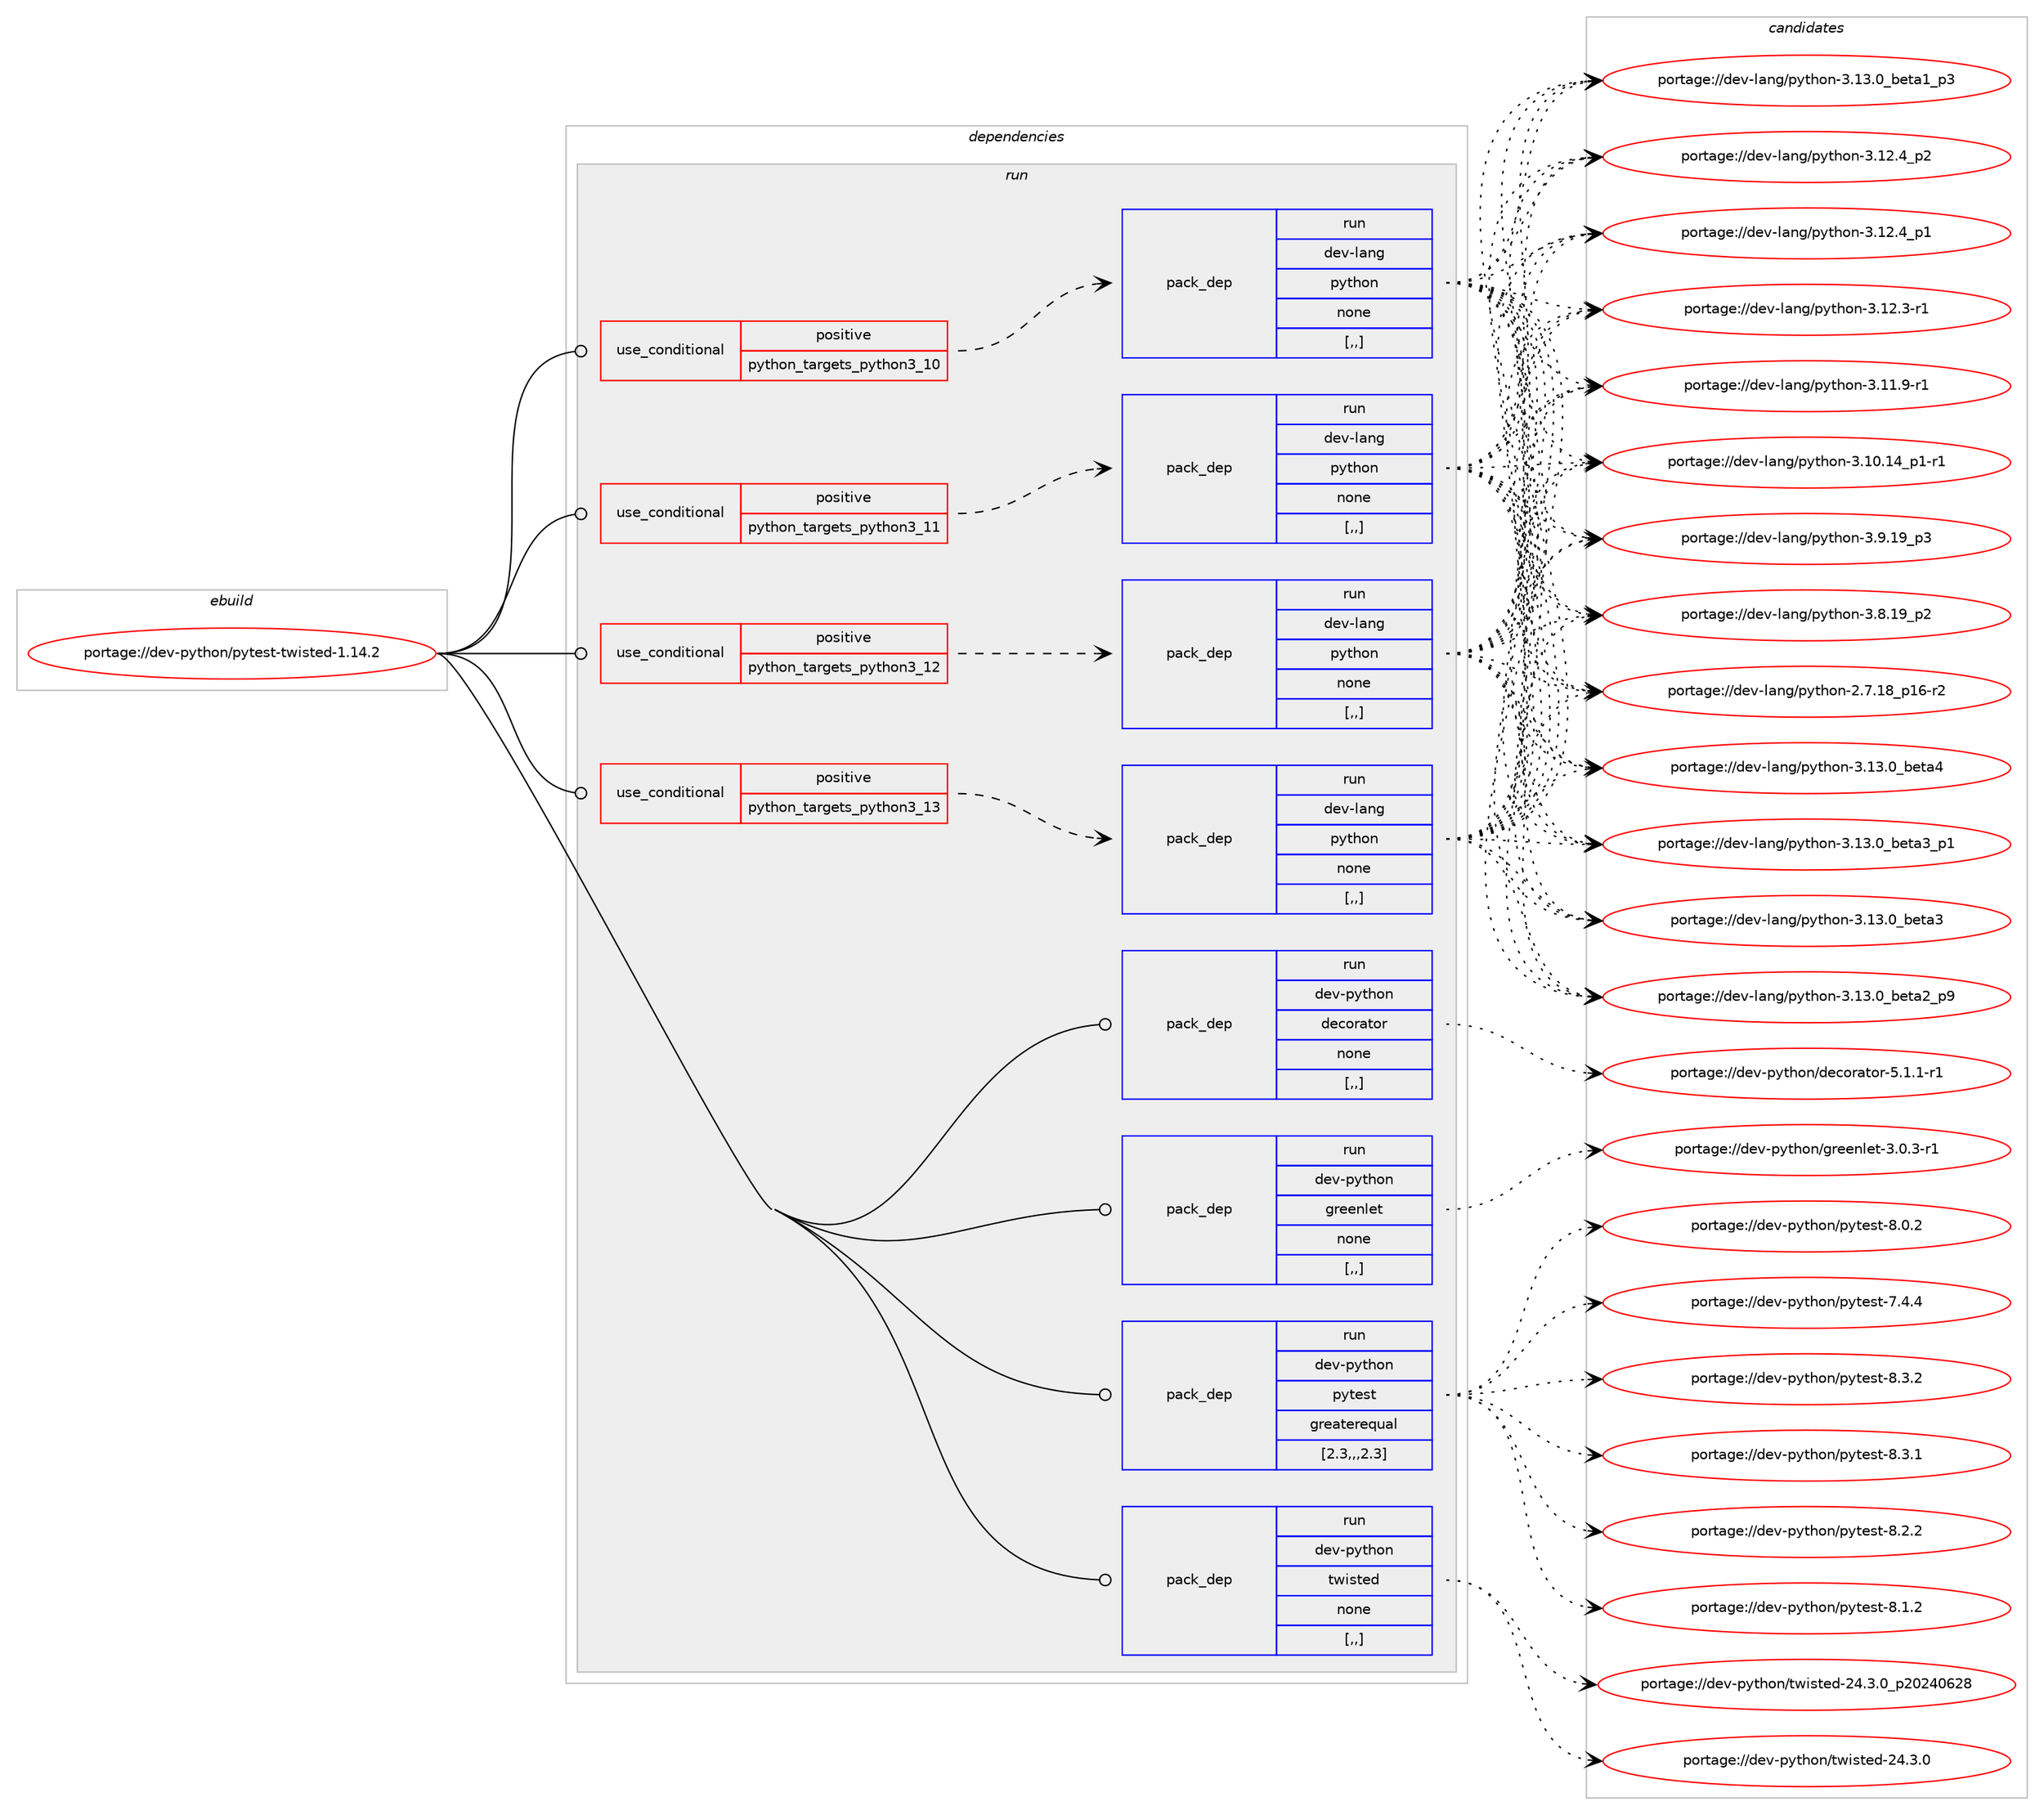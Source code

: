 digraph prolog {

# *************
# Graph options
# *************

newrank=true;
concentrate=true;
compound=true;
graph [rankdir=LR,fontname=Helvetica,fontsize=10,ranksep=1.5];#, ranksep=2.5, nodesep=0.2];
edge  [arrowhead=vee];
node  [fontname=Helvetica,fontsize=10];

# **********
# The ebuild
# **********

subgraph cluster_leftcol {
color=gray;
label=<<i>ebuild</i>>;
id [label="portage://dev-python/pytest-twisted-1.14.2", color=red, width=4, href="../dev-python/pytest-twisted-1.14.2.svg"];
}

# ****************
# The dependencies
# ****************

subgraph cluster_midcol {
color=gray;
label=<<i>dependencies</i>>;
subgraph cluster_compile {
fillcolor="#eeeeee";
style=filled;
label=<<i>compile</i>>;
}
subgraph cluster_compileandrun {
fillcolor="#eeeeee";
style=filled;
label=<<i>compile and run</i>>;
}
subgraph cluster_run {
fillcolor="#eeeeee";
style=filled;
label=<<i>run</i>>;
subgraph cond38209 {
dependency159965 [label=<<TABLE BORDER="0" CELLBORDER="1" CELLSPACING="0" CELLPADDING="4"><TR><TD ROWSPAN="3" CELLPADDING="10">use_conditional</TD></TR><TR><TD>positive</TD></TR><TR><TD>python_targets_python3_10</TD></TR></TABLE>>, shape=none, color=red];
subgraph pack120486 {
dependency159966 [label=<<TABLE BORDER="0" CELLBORDER="1" CELLSPACING="0" CELLPADDING="4" WIDTH="220"><TR><TD ROWSPAN="6" CELLPADDING="30">pack_dep</TD></TR><TR><TD WIDTH="110">run</TD></TR><TR><TD>dev-lang</TD></TR><TR><TD>python</TD></TR><TR><TD>none</TD></TR><TR><TD>[,,]</TD></TR></TABLE>>, shape=none, color=blue];
}
dependency159965:e -> dependency159966:w [weight=20,style="dashed",arrowhead="vee"];
}
id:e -> dependency159965:w [weight=20,style="solid",arrowhead="odot"];
subgraph cond38210 {
dependency159967 [label=<<TABLE BORDER="0" CELLBORDER="1" CELLSPACING="0" CELLPADDING="4"><TR><TD ROWSPAN="3" CELLPADDING="10">use_conditional</TD></TR><TR><TD>positive</TD></TR><TR><TD>python_targets_python3_11</TD></TR></TABLE>>, shape=none, color=red];
subgraph pack120487 {
dependency159968 [label=<<TABLE BORDER="0" CELLBORDER="1" CELLSPACING="0" CELLPADDING="4" WIDTH="220"><TR><TD ROWSPAN="6" CELLPADDING="30">pack_dep</TD></TR><TR><TD WIDTH="110">run</TD></TR><TR><TD>dev-lang</TD></TR><TR><TD>python</TD></TR><TR><TD>none</TD></TR><TR><TD>[,,]</TD></TR></TABLE>>, shape=none, color=blue];
}
dependency159967:e -> dependency159968:w [weight=20,style="dashed",arrowhead="vee"];
}
id:e -> dependency159967:w [weight=20,style="solid",arrowhead="odot"];
subgraph cond38211 {
dependency159969 [label=<<TABLE BORDER="0" CELLBORDER="1" CELLSPACING="0" CELLPADDING="4"><TR><TD ROWSPAN="3" CELLPADDING="10">use_conditional</TD></TR><TR><TD>positive</TD></TR><TR><TD>python_targets_python3_12</TD></TR></TABLE>>, shape=none, color=red];
subgraph pack120488 {
dependency159970 [label=<<TABLE BORDER="0" CELLBORDER="1" CELLSPACING="0" CELLPADDING="4" WIDTH="220"><TR><TD ROWSPAN="6" CELLPADDING="30">pack_dep</TD></TR><TR><TD WIDTH="110">run</TD></TR><TR><TD>dev-lang</TD></TR><TR><TD>python</TD></TR><TR><TD>none</TD></TR><TR><TD>[,,]</TD></TR></TABLE>>, shape=none, color=blue];
}
dependency159969:e -> dependency159970:w [weight=20,style="dashed",arrowhead="vee"];
}
id:e -> dependency159969:w [weight=20,style="solid",arrowhead="odot"];
subgraph cond38212 {
dependency159971 [label=<<TABLE BORDER="0" CELLBORDER="1" CELLSPACING="0" CELLPADDING="4"><TR><TD ROWSPAN="3" CELLPADDING="10">use_conditional</TD></TR><TR><TD>positive</TD></TR><TR><TD>python_targets_python3_13</TD></TR></TABLE>>, shape=none, color=red];
subgraph pack120489 {
dependency159972 [label=<<TABLE BORDER="0" CELLBORDER="1" CELLSPACING="0" CELLPADDING="4" WIDTH="220"><TR><TD ROWSPAN="6" CELLPADDING="30">pack_dep</TD></TR><TR><TD WIDTH="110">run</TD></TR><TR><TD>dev-lang</TD></TR><TR><TD>python</TD></TR><TR><TD>none</TD></TR><TR><TD>[,,]</TD></TR></TABLE>>, shape=none, color=blue];
}
dependency159971:e -> dependency159972:w [weight=20,style="dashed",arrowhead="vee"];
}
id:e -> dependency159971:w [weight=20,style="solid",arrowhead="odot"];
subgraph pack120490 {
dependency159973 [label=<<TABLE BORDER="0" CELLBORDER="1" CELLSPACING="0" CELLPADDING="4" WIDTH="220"><TR><TD ROWSPAN="6" CELLPADDING="30">pack_dep</TD></TR><TR><TD WIDTH="110">run</TD></TR><TR><TD>dev-python</TD></TR><TR><TD>decorator</TD></TR><TR><TD>none</TD></TR><TR><TD>[,,]</TD></TR></TABLE>>, shape=none, color=blue];
}
id:e -> dependency159973:w [weight=20,style="solid",arrowhead="odot"];
subgraph pack120491 {
dependency159974 [label=<<TABLE BORDER="0" CELLBORDER="1" CELLSPACING="0" CELLPADDING="4" WIDTH="220"><TR><TD ROWSPAN="6" CELLPADDING="30">pack_dep</TD></TR><TR><TD WIDTH="110">run</TD></TR><TR><TD>dev-python</TD></TR><TR><TD>greenlet</TD></TR><TR><TD>none</TD></TR><TR><TD>[,,]</TD></TR></TABLE>>, shape=none, color=blue];
}
id:e -> dependency159974:w [weight=20,style="solid",arrowhead="odot"];
subgraph pack120492 {
dependency159975 [label=<<TABLE BORDER="0" CELLBORDER="1" CELLSPACING="0" CELLPADDING="4" WIDTH="220"><TR><TD ROWSPAN="6" CELLPADDING="30">pack_dep</TD></TR><TR><TD WIDTH="110">run</TD></TR><TR><TD>dev-python</TD></TR><TR><TD>pytest</TD></TR><TR><TD>greaterequal</TD></TR><TR><TD>[2.3,,,2.3]</TD></TR></TABLE>>, shape=none, color=blue];
}
id:e -> dependency159975:w [weight=20,style="solid",arrowhead="odot"];
subgraph pack120493 {
dependency159976 [label=<<TABLE BORDER="0" CELLBORDER="1" CELLSPACING="0" CELLPADDING="4" WIDTH="220"><TR><TD ROWSPAN="6" CELLPADDING="30">pack_dep</TD></TR><TR><TD WIDTH="110">run</TD></TR><TR><TD>dev-python</TD></TR><TR><TD>twisted</TD></TR><TR><TD>none</TD></TR><TR><TD>[,,]</TD></TR></TABLE>>, shape=none, color=blue];
}
id:e -> dependency159976:w [weight=20,style="solid",arrowhead="odot"];
}
}

# **************
# The candidates
# **************

subgraph cluster_choices {
rank=same;
color=gray;
label=<<i>candidates</i>>;

subgraph choice120486 {
color=black;
nodesep=1;
choice1001011184510897110103471121211161041111104551464951464895981011169752 [label="portage://dev-lang/python-3.13.0_beta4", color=red, width=4,href="../dev-lang/python-3.13.0_beta4.svg"];
choice10010111845108971101034711212111610411111045514649514648959810111697519511249 [label="portage://dev-lang/python-3.13.0_beta3_p1", color=red, width=4,href="../dev-lang/python-3.13.0_beta3_p1.svg"];
choice1001011184510897110103471121211161041111104551464951464895981011169751 [label="portage://dev-lang/python-3.13.0_beta3", color=red, width=4,href="../dev-lang/python-3.13.0_beta3.svg"];
choice10010111845108971101034711212111610411111045514649514648959810111697509511257 [label="portage://dev-lang/python-3.13.0_beta2_p9", color=red, width=4,href="../dev-lang/python-3.13.0_beta2_p9.svg"];
choice10010111845108971101034711212111610411111045514649514648959810111697499511251 [label="portage://dev-lang/python-3.13.0_beta1_p3", color=red, width=4,href="../dev-lang/python-3.13.0_beta1_p3.svg"];
choice100101118451089711010347112121116104111110455146495046529511250 [label="portage://dev-lang/python-3.12.4_p2", color=red, width=4,href="../dev-lang/python-3.12.4_p2.svg"];
choice100101118451089711010347112121116104111110455146495046529511249 [label="portage://dev-lang/python-3.12.4_p1", color=red, width=4,href="../dev-lang/python-3.12.4_p1.svg"];
choice100101118451089711010347112121116104111110455146495046514511449 [label="portage://dev-lang/python-3.12.3-r1", color=red, width=4,href="../dev-lang/python-3.12.3-r1.svg"];
choice100101118451089711010347112121116104111110455146494946574511449 [label="portage://dev-lang/python-3.11.9-r1", color=red, width=4,href="../dev-lang/python-3.11.9-r1.svg"];
choice100101118451089711010347112121116104111110455146494846495295112494511449 [label="portage://dev-lang/python-3.10.14_p1-r1", color=red, width=4,href="../dev-lang/python-3.10.14_p1-r1.svg"];
choice100101118451089711010347112121116104111110455146574649579511251 [label="portage://dev-lang/python-3.9.19_p3", color=red, width=4,href="../dev-lang/python-3.9.19_p3.svg"];
choice100101118451089711010347112121116104111110455146564649579511250 [label="portage://dev-lang/python-3.8.19_p2", color=red, width=4,href="../dev-lang/python-3.8.19_p2.svg"];
choice100101118451089711010347112121116104111110455046554649569511249544511450 [label="portage://dev-lang/python-2.7.18_p16-r2", color=red, width=4,href="../dev-lang/python-2.7.18_p16-r2.svg"];
dependency159966:e -> choice1001011184510897110103471121211161041111104551464951464895981011169752:w [style=dotted,weight="100"];
dependency159966:e -> choice10010111845108971101034711212111610411111045514649514648959810111697519511249:w [style=dotted,weight="100"];
dependency159966:e -> choice1001011184510897110103471121211161041111104551464951464895981011169751:w [style=dotted,weight="100"];
dependency159966:e -> choice10010111845108971101034711212111610411111045514649514648959810111697509511257:w [style=dotted,weight="100"];
dependency159966:e -> choice10010111845108971101034711212111610411111045514649514648959810111697499511251:w [style=dotted,weight="100"];
dependency159966:e -> choice100101118451089711010347112121116104111110455146495046529511250:w [style=dotted,weight="100"];
dependency159966:e -> choice100101118451089711010347112121116104111110455146495046529511249:w [style=dotted,weight="100"];
dependency159966:e -> choice100101118451089711010347112121116104111110455146495046514511449:w [style=dotted,weight="100"];
dependency159966:e -> choice100101118451089711010347112121116104111110455146494946574511449:w [style=dotted,weight="100"];
dependency159966:e -> choice100101118451089711010347112121116104111110455146494846495295112494511449:w [style=dotted,weight="100"];
dependency159966:e -> choice100101118451089711010347112121116104111110455146574649579511251:w [style=dotted,weight="100"];
dependency159966:e -> choice100101118451089711010347112121116104111110455146564649579511250:w [style=dotted,weight="100"];
dependency159966:e -> choice100101118451089711010347112121116104111110455046554649569511249544511450:w [style=dotted,weight="100"];
}
subgraph choice120487 {
color=black;
nodesep=1;
choice1001011184510897110103471121211161041111104551464951464895981011169752 [label="portage://dev-lang/python-3.13.0_beta4", color=red, width=4,href="../dev-lang/python-3.13.0_beta4.svg"];
choice10010111845108971101034711212111610411111045514649514648959810111697519511249 [label="portage://dev-lang/python-3.13.0_beta3_p1", color=red, width=4,href="../dev-lang/python-3.13.0_beta3_p1.svg"];
choice1001011184510897110103471121211161041111104551464951464895981011169751 [label="portage://dev-lang/python-3.13.0_beta3", color=red, width=4,href="../dev-lang/python-3.13.0_beta3.svg"];
choice10010111845108971101034711212111610411111045514649514648959810111697509511257 [label="portage://dev-lang/python-3.13.0_beta2_p9", color=red, width=4,href="../dev-lang/python-3.13.0_beta2_p9.svg"];
choice10010111845108971101034711212111610411111045514649514648959810111697499511251 [label="portage://dev-lang/python-3.13.0_beta1_p3", color=red, width=4,href="../dev-lang/python-3.13.0_beta1_p3.svg"];
choice100101118451089711010347112121116104111110455146495046529511250 [label="portage://dev-lang/python-3.12.4_p2", color=red, width=4,href="../dev-lang/python-3.12.4_p2.svg"];
choice100101118451089711010347112121116104111110455146495046529511249 [label="portage://dev-lang/python-3.12.4_p1", color=red, width=4,href="../dev-lang/python-3.12.4_p1.svg"];
choice100101118451089711010347112121116104111110455146495046514511449 [label="portage://dev-lang/python-3.12.3-r1", color=red, width=4,href="../dev-lang/python-3.12.3-r1.svg"];
choice100101118451089711010347112121116104111110455146494946574511449 [label="portage://dev-lang/python-3.11.9-r1", color=red, width=4,href="../dev-lang/python-3.11.9-r1.svg"];
choice100101118451089711010347112121116104111110455146494846495295112494511449 [label="portage://dev-lang/python-3.10.14_p1-r1", color=red, width=4,href="../dev-lang/python-3.10.14_p1-r1.svg"];
choice100101118451089711010347112121116104111110455146574649579511251 [label="portage://dev-lang/python-3.9.19_p3", color=red, width=4,href="../dev-lang/python-3.9.19_p3.svg"];
choice100101118451089711010347112121116104111110455146564649579511250 [label="portage://dev-lang/python-3.8.19_p2", color=red, width=4,href="../dev-lang/python-3.8.19_p2.svg"];
choice100101118451089711010347112121116104111110455046554649569511249544511450 [label="portage://dev-lang/python-2.7.18_p16-r2", color=red, width=4,href="../dev-lang/python-2.7.18_p16-r2.svg"];
dependency159968:e -> choice1001011184510897110103471121211161041111104551464951464895981011169752:w [style=dotted,weight="100"];
dependency159968:e -> choice10010111845108971101034711212111610411111045514649514648959810111697519511249:w [style=dotted,weight="100"];
dependency159968:e -> choice1001011184510897110103471121211161041111104551464951464895981011169751:w [style=dotted,weight="100"];
dependency159968:e -> choice10010111845108971101034711212111610411111045514649514648959810111697509511257:w [style=dotted,weight="100"];
dependency159968:e -> choice10010111845108971101034711212111610411111045514649514648959810111697499511251:w [style=dotted,weight="100"];
dependency159968:e -> choice100101118451089711010347112121116104111110455146495046529511250:w [style=dotted,weight="100"];
dependency159968:e -> choice100101118451089711010347112121116104111110455146495046529511249:w [style=dotted,weight="100"];
dependency159968:e -> choice100101118451089711010347112121116104111110455146495046514511449:w [style=dotted,weight="100"];
dependency159968:e -> choice100101118451089711010347112121116104111110455146494946574511449:w [style=dotted,weight="100"];
dependency159968:e -> choice100101118451089711010347112121116104111110455146494846495295112494511449:w [style=dotted,weight="100"];
dependency159968:e -> choice100101118451089711010347112121116104111110455146574649579511251:w [style=dotted,weight="100"];
dependency159968:e -> choice100101118451089711010347112121116104111110455146564649579511250:w [style=dotted,weight="100"];
dependency159968:e -> choice100101118451089711010347112121116104111110455046554649569511249544511450:w [style=dotted,weight="100"];
}
subgraph choice120488 {
color=black;
nodesep=1;
choice1001011184510897110103471121211161041111104551464951464895981011169752 [label="portage://dev-lang/python-3.13.0_beta4", color=red, width=4,href="../dev-lang/python-3.13.0_beta4.svg"];
choice10010111845108971101034711212111610411111045514649514648959810111697519511249 [label="portage://dev-lang/python-3.13.0_beta3_p1", color=red, width=4,href="../dev-lang/python-3.13.0_beta3_p1.svg"];
choice1001011184510897110103471121211161041111104551464951464895981011169751 [label="portage://dev-lang/python-3.13.0_beta3", color=red, width=4,href="../dev-lang/python-3.13.0_beta3.svg"];
choice10010111845108971101034711212111610411111045514649514648959810111697509511257 [label="portage://dev-lang/python-3.13.0_beta2_p9", color=red, width=4,href="../dev-lang/python-3.13.0_beta2_p9.svg"];
choice10010111845108971101034711212111610411111045514649514648959810111697499511251 [label="portage://dev-lang/python-3.13.0_beta1_p3", color=red, width=4,href="../dev-lang/python-3.13.0_beta1_p3.svg"];
choice100101118451089711010347112121116104111110455146495046529511250 [label="portage://dev-lang/python-3.12.4_p2", color=red, width=4,href="../dev-lang/python-3.12.4_p2.svg"];
choice100101118451089711010347112121116104111110455146495046529511249 [label="portage://dev-lang/python-3.12.4_p1", color=red, width=4,href="../dev-lang/python-3.12.4_p1.svg"];
choice100101118451089711010347112121116104111110455146495046514511449 [label="portage://dev-lang/python-3.12.3-r1", color=red, width=4,href="../dev-lang/python-3.12.3-r1.svg"];
choice100101118451089711010347112121116104111110455146494946574511449 [label="portage://dev-lang/python-3.11.9-r1", color=red, width=4,href="../dev-lang/python-3.11.9-r1.svg"];
choice100101118451089711010347112121116104111110455146494846495295112494511449 [label="portage://dev-lang/python-3.10.14_p1-r1", color=red, width=4,href="../dev-lang/python-3.10.14_p1-r1.svg"];
choice100101118451089711010347112121116104111110455146574649579511251 [label="portage://dev-lang/python-3.9.19_p3", color=red, width=4,href="../dev-lang/python-3.9.19_p3.svg"];
choice100101118451089711010347112121116104111110455146564649579511250 [label="portage://dev-lang/python-3.8.19_p2", color=red, width=4,href="../dev-lang/python-3.8.19_p2.svg"];
choice100101118451089711010347112121116104111110455046554649569511249544511450 [label="portage://dev-lang/python-2.7.18_p16-r2", color=red, width=4,href="../dev-lang/python-2.7.18_p16-r2.svg"];
dependency159970:e -> choice1001011184510897110103471121211161041111104551464951464895981011169752:w [style=dotted,weight="100"];
dependency159970:e -> choice10010111845108971101034711212111610411111045514649514648959810111697519511249:w [style=dotted,weight="100"];
dependency159970:e -> choice1001011184510897110103471121211161041111104551464951464895981011169751:w [style=dotted,weight="100"];
dependency159970:e -> choice10010111845108971101034711212111610411111045514649514648959810111697509511257:w [style=dotted,weight="100"];
dependency159970:e -> choice10010111845108971101034711212111610411111045514649514648959810111697499511251:w [style=dotted,weight="100"];
dependency159970:e -> choice100101118451089711010347112121116104111110455146495046529511250:w [style=dotted,weight="100"];
dependency159970:e -> choice100101118451089711010347112121116104111110455146495046529511249:w [style=dotted,weight="100"];
dependency159970:e -> choice100101118451089711010347112121116104111110455146495046514511449:w [style=dotted,weight="100"];
dependency159970:e -> choice100101118451089711010347112121116104111110455146494946574511449:w [style=dotted,weight="100"];
dependency159970:e -> choice100101118451089711010347112121116104111110455146494846495295112494511449:w [style=dotted,weight="100"];
dependency159970:e -> choice100101118451089711010347112121116104111110455146574649579511251:w [style=dotted,weight="100"];
dependency159970:e -> choice100101118451089711010347112121116104111110455146564649579511250:w [style=dotted,weight="100"];
dependency159970:e -> choice100101118451089711010347112121116104111110455046554649569511249544511450:w [style=dotted,weight="100"];
}
subgraph choice120489 {
color=black;
nodesep=1;
choice1001011184510897110103471121211161041111104551464951464895981011169752 [label="portage://dev-lang/python-3.13.0_beta4", color=red, width=4,href="../dev-lang/python-3.13.0_beta4.svg"];
choice10010111845108971101034711212111610411111045514649514648959810111697519511249 [label="portage://dev-lang/python-3.13.0_beta3_p1", color=red, width=4,href="../dev-lang/python-3.13.0_beta3_p1.svg"];
choice1001011184510897110103471121211161041111104551464951464895981011169751 [label="portage://dev-lang/python-3.13.0_beta3", color=red, width=4,href="../dev-lang/python-3.13.0_beta3.svg"];
choice10010111845108971101034711212111610411111045514649514648959810111697509511257 [label="portage://dev-lang/python-3.13.0_beta2_p9", color=red, width=4,href="../dev-lang/python-3.13.0_beta2_p9.svg"];
choice10010111845108971101034711212111610411111045514649514648959810111697499511251 [label="portage://dev-lang/python-3.13.0_beta1_p3", color=red, width=4,href="../dev-lang/python-3.13.0_beta1_p3.svg"];
choice100101118451089711010347112121116104111110455146495046529511250 [label="portage://dev-lang/python-3.12.4_p2", color=red, width=4,href="../dev-lang/python-3.12.4_p2.svg"];
choice100101118451089711010347112121116104111110455146495046529511249 [label="portage://dev-lang/python-3.12.4_p1", color=red, width=4,href="../dev-lang/python-3.12.4_p1.svg"];
choice100101118451089711010347112121116104111110455146495046514511449 [label="portage://dev-lang/python-3.12.3-r1", color=red, width=4,href="../dev-lang/python-3.12.3-r1.svg"];
choice100101118451089711010347112121116104111110455146494946574511449 [label="portage://dev-lang/python-3.11.9-r1", color=red, width=4,href="../dev-lang/python-3.11.9-r1.svg"];
choice100101118451089711010347112121116104111110455146494846495295112494511449 [label="portage://dev-lang/python-3.10.14_p1-r1", color=red, width=4,href="../dev-lang/python-3.10.14_p1-r1.svg"];
choice100101118451089711010347112121116104111110455146574649579511251 [label="portage://dev-lang/python-3.9.19_p3", color=red, width=4,href="../dev-lang/python-3.9.19_p3.svg"];
choice100101118451089711010347112121116104111110455146564649579511250 [label="portage://dev-lang/python-3.8.19_p2", color=red, width=4,href="../dev-lang/python-3.8.19_p2.svg"];
choice100101118451089711010347112121116104111110455046554649569511249544511450 [label="portage://dev-lang/python-2.7.18_p16-r2", color=red, width=4,href="../dev-lang/python-2.7.18_p16-r2.svg"];
dependency159972:e -> choice1001011184510897110103471121211161041111104551464951464895981011169752:w [style=dotted,weight="100"];
dependency159972:e -> choice10010111845108971101034711212111610411111045514649514648959810111697519511249:w [style=dotted,weight="100"];
dependency159972:e -> choice1001011184510897110103471121211161041111104551464951464895981011169751:w [style=dotted,weight="100"];
dependency159972:e -> choice10010111845108971101034711212111610411111045514649514648959810111697509511257:w [style=dotted,weight="100"];
dependency159972:e -> choice10010111845108971101034711212111610411111045514649514648959810111697499511251:w [style=dotted,weight="100"];
dependency159972:e -> choice100101118451089711010347112121116104111110455146495046529511250:w [style=dotted,weight="100"];
dependency159972:e -> choice100101118451089711010347112121116104111110455146495046529511249:w [style=dotted,weight="100"];
dependency159972:e -> choice100101118451089711010347112121116104111110455146495046514511449:w [style=dotted,weight="100"];
dependency159972:e -> choice100101118451089711010347112121116104111110455146494946574511449:w [style=dotted,weight="100"];
dependency159972:e -> choice100101118451089711010347112121116104111110455146494846495295112494511449:w [style=dotted,weight="100"];
dependency159972:e -> choice100101118451089711010347112121116104111110455146574649579511251:w [style=dotted,weight="100"];
dependency159972:e -> choice100101118451089711010347112121116104111110455146564649579511250:w [style=dotted,weight="100"];
dependency159972:e -> choice100101118451089711010347112121116104111110455046554649569511249544511450:w [style=dotted,weight="100"];
}
subgraph choice120490 {
color=black;
nodesep=1;
choice100101118451121211161041111104710010199111114971161111144553464946494511449 [label="portage://dev-python/decorator-5.1.1-r1", color=red, width=4,href="../dev-python/decorator-5.1.1-r1.svg"];
dependency159973:e -> choice100101118451121211161041111104710010199111114971161111144553464946494511449:w [style=dotted,weight="100"];
}
subgraph choice120491 {
color=black;
nodesep=1;
choice10010111845112121116104111110471031141011011101081011164551464846514511449 [label="portage://dev-python/greenlet-3.0.3-r1", color=red, width=4,href="../dev-python/greenlet-3.0.3-r1.svg"];
dependency159974:e -> choice10010111845112121116104111110471031141011011101081011164551464846514511449:w [style=dotted,weight="100"];
}
subgraph choice120492 {
color=black;
nodesep=1;
choice1001011184511212111610411111047112121116101115116455646514650 [label="portage://dev-python/pytest-8.3.2", color=red, width=4,href="../dev-python/pytest-8.3.2.svg"];
choice1001011184511212111610411111047112121116101115116455646514649 [label="portage://dev-python/pytest-8.3.1", color=red, width=4,href="../dev-python/pytest-8.3.1.svg"];
choice1001011184511212111610411111047112121116101115116455646504650 [label="portage://dev-python/pytest-8.2.2", color=red, width=4,href="../dev-python/pytest-8.2.2.svg"];
choice1001011184511212111610411111047112121116101115116455646494650 [label="portage://dev-python/pytest-8.1.2", color=red, width=4,href="../dev-python/pytest-8.1.2.svg"];
choice1001011184511212111610411111047112121116101115116455646484650 [label="portage://dev-python/pytest-8.0.2", color=red, width=4,href="../dev-python/pytest-8.0.2.svg"];
choice1001011184511212111610411111047112121116101115116455546524652 [label="portage://dev-python/pytest-7.4.4", color=red, width=4,href="../dev-python/pytest-7.4.4.svg"];
dependency159975:e -> choice1001011184511212111610411111047112121116101115116455646514650:w [style=dotted,weight="100"];
dependency159975:e -> choice1001011184511212111610411111047112121116101115116455646514649:w [style=dotted,weight="100"];
dependency159975:e -> choice1001011184511212111610411111047112121116101115116455646504650:w [style=dotted,weight="100"];
dependency159975:e -> choice1001011184511212111610411111047112121116101115116455646494650:w [style=dotted,weight="100"];
dependency159975:e -> choice1001011184511212111610411111047112121116101115116455646484650:w [style=dotted,weight="100"];
dependency159975:e -> choice1001011184511212111610411111047112121116101115116455546524652:w [style=dotted,weight="100"];
}
subgraph choice120493 {
color=black;
nodesep=1;
choice100101118451121211161041111104711611910511511610110045505246514648951125048505248545056 [label="portage://dev-python/twisted-24.3.0_p20240628", color=red, width=4,href="../dev-python/twisted-24.3.0_p20240628.svg"];
choice100101118451121211161041111104711611910511511610110045505246514648 [label="portage://dev-python/twisted-24.3.0", color=red, width=4,href="../dev-python/twisted-24.3.0.svg"];
dependency159976:e -> choice100101118451121211161041111104711611910511511610110045505246514648951125048505248545056:w [style=dotted,weight="100"];
dependency159976:e -> choice100101118451121211161041111104711611910511511610110045505246514648:w [style=dotted,weight="100"];
}
}

}
